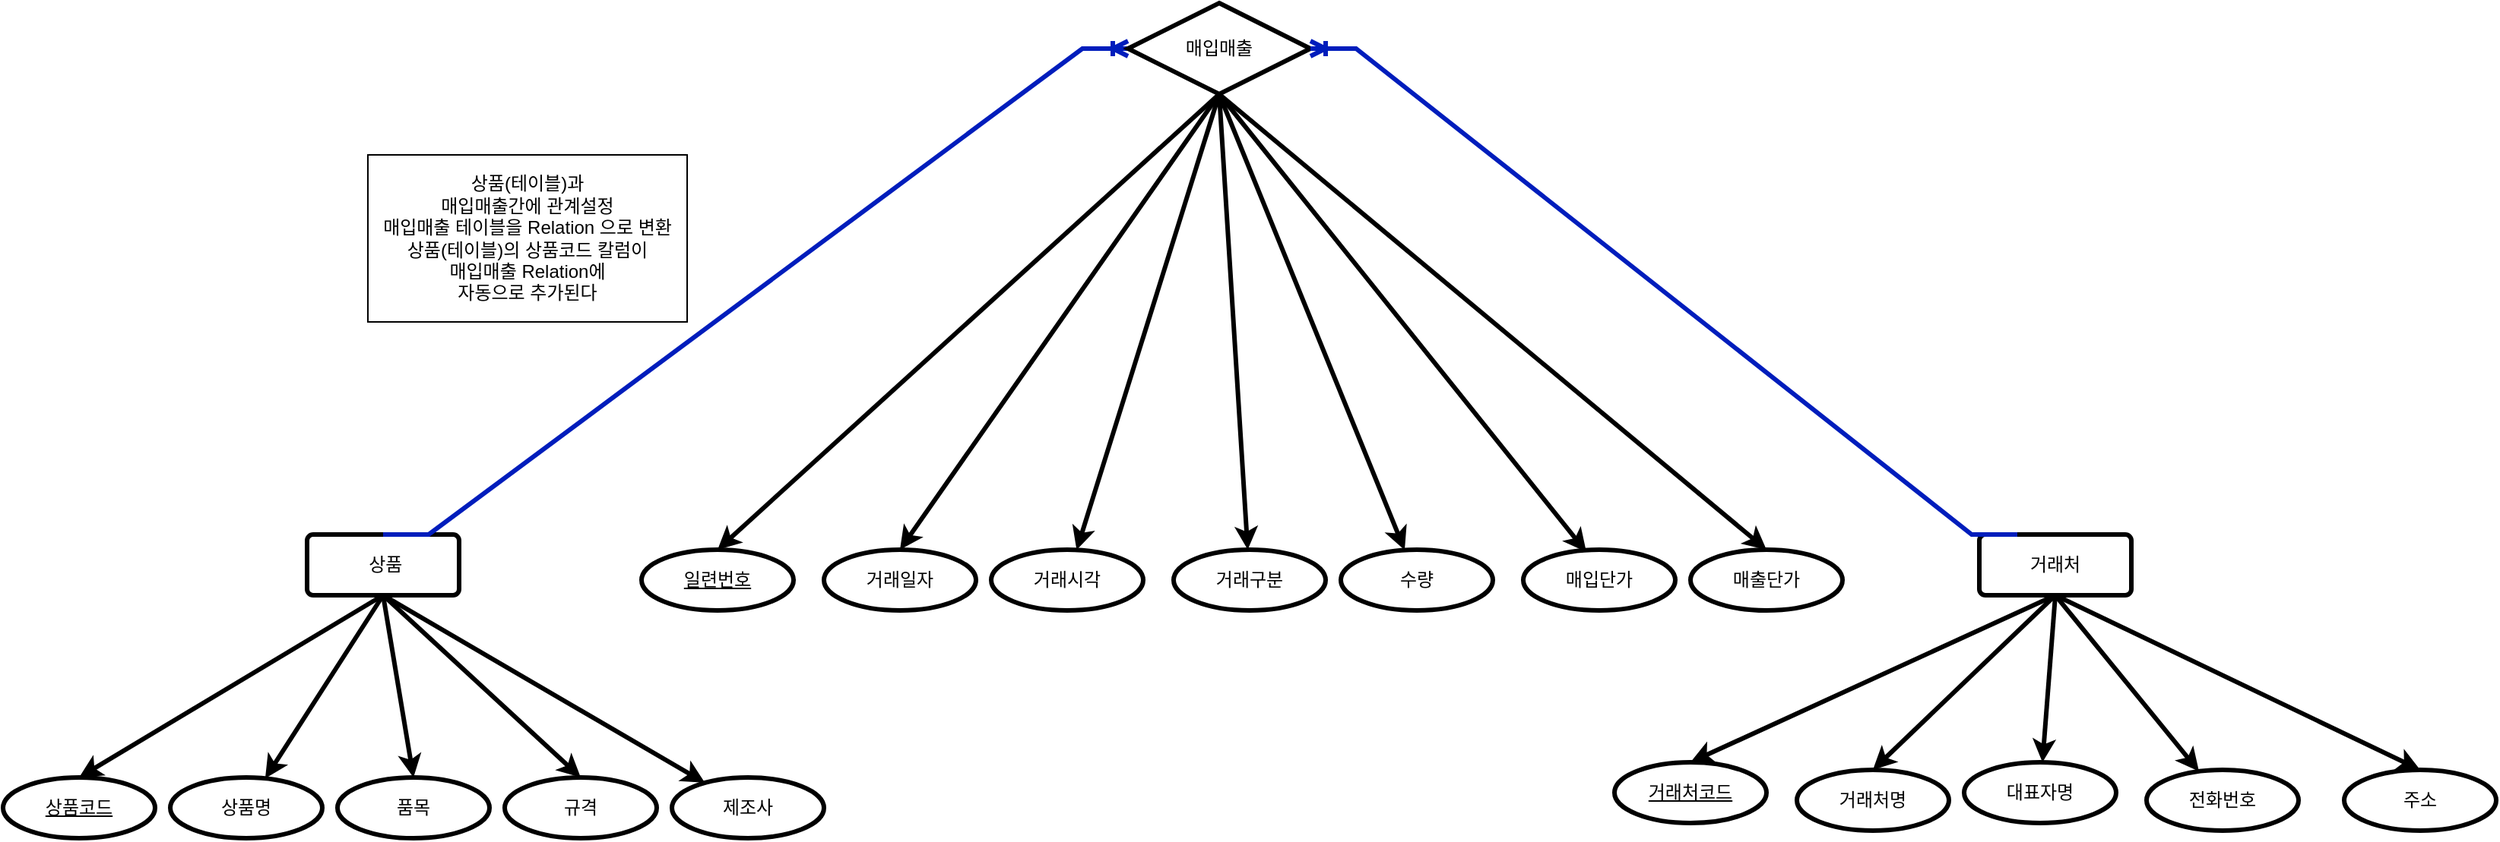 <mxfile version="23.0.2" type="device">
  <diagram name="페이지-1" id="qDPNHNci_CPJ0-Eq26tW">
    <mxGraphModel dx="1567" dy="924" grid="1" gridSize="10" guides="1" tooltips="1" connect="1" arrows="1" fold="1" page="1" pageScale="1" pageWidth="4681" pageHeight="3300" math="0" shadow="0">
      <root>
        <mxCell id="0" />
        <mxCell id="1" parent="0" />
        <mxCell id="2RF4fjs5DgESaFg2jnWp-14" style="rounded=0;orthogonalLoop=1;jettySize=auto;html=1;strokeColor=default;strokeWidth=3;exitX=0.5;exitY=1;exitDx=0;exitDy=0;entryX=0.5;entryY=0;entryDx=0;entryDy=0;" parent="1" source="ybrHy0liEtlAoC53ev80-15" target="2RF4fjs5DgESaFg2jnWp-4" edge="1">
          <mxGeometry relative="1" as="geometry">
            <mxPoint x="1280" y="620" as="sourcePoint" />
          </mxGeometry>
        </mxCell>
        <mxCell id="2RF4fjs5DgESaFg2jnWp-15" style="rounded=0;orthogonalLoop=1;jettySize=auto;html=1;strokeColor=default;strokeWidth=3;exitX=0.5;exitY=1;exitDx=0;exitDy=0;entryX=0.5;entryY=0;entryDx=0;entryDy=0;" parent="1" source="ybrHy0liEtlAoC53ev80-15" target="2RF4fjs5DgESaFg2jnWp-5" edge="1">
          <mxGeometry relative="1" as="geometry">
            <mxPoint x="1280" y="620" as="sourcePoint" />
          </mxGeometry>
        </mxCell>
        <mxCell id="2RF4fjs5DgESaFg2jnWp-16" style="rounded=0;orthogonalLoop=1;jettySize=auto;html=1;exitX=0.5;exitY=1;exitDx=0;exitDy=0;strokeColor=default;strokeWidth=3;" parent="1" source="ybrHy0liEtlAoC53ev80-15" target="2RF4fjs5DgESaFg2jnWp-6" edge="1">
          <mxGeometry relative="1" as="geometry">
            <mxPoint x="1280" y="620" as="sourcePoint" />
          </mxGeometry>
        </mxCell>
        <mxCell id="2RF4fjs5DgESaFg2jnWp-20" style="rounded=0;orthogonalLoop=1;jettySize=auto;html=1;strokeColor=default;strokeWidth=3;entryX=0.5;entryY=0;entryDx=0;entryDy=0;exitX=0.5;exitY=1;exitDx=0;exitDy=0;" parent="1" source="ybrHy0liEtlAoC53ev80-15" target="2RF4fjs5DgESaFg2jnWp-13" edge="1">
          <mxGeometry relative="1" as="geometry">
            <mxPoint x="1190" y="560" as="sourcePoint" />
          </mxGeometry>
        </mxCell>
        <mxCell id="2RF4fjs5DgESaFg2jnWp-21" style="rounded=0;orthogonalLoop=1;jettySize=auto;html=1;strokeColor=default;strokeWidth=3;entryX=0.415;entryY=0.039;entryDx=0;entryDy=0;entryPerimeter=0;exitX=0.5;exitY=1;exitDx=0;exitDy=0;" parent="1" source="ybrHy0liEtlAoC53ev80-15" target="2RF4fjs5DgESaFg2jnWp-12" edge="1">
          <mxGeometry relative="1" as="geometry">
            <mxPoint x="1290" y="570" as="sourcePoint" />
          </mxGeometry>
        </mxCell>
        <mxCell id="2RF4fjs5DgESaFg2jnWp-22" style="rounded=0;orthogonalLoop=1;jettySize=auto;html=1;exitX=0.5;exitY=1;exitDx=0;exitDy=0;strokeColor=default;strokeWidth=3;" parent="1" source="ybrHy0liEtlAoC53ev80-15" target="2RF4fjs5DgESaFg2jnWp-11" edge="1">
          <mxGeometry relative="1" as="geometry">
            <mxPoint x="1280" y="620" as="sourcePoint" />
          </mxGeometry>
        </mxCell>
        <mxCell id="2RF4fjs5DgESaFg2jnWp-23" style="rounded=0;orthogonalLoop=1;jettySize=auto;html=1;strokeColor=default;strokeWidth=3;exitX=0.5;exitY=1;exitDx=0;exitDy=0;" parent="1" source="ybrHy0liEtlAoC53ev80-15" target="2RF4fjs5DgESaFg2jnWp-10" edge="1">
          <mxGeometry relative="1" as="geometry">
            <mxPoint x="1280" y="570" as="sourcePoint" />
          </mxGeometry>
        </mxCell>
        <mxCell id="2RF4fjs5DgESaFg2jnWp-4" value="일련번호" style="ellipse;whiteSpace=wrap;html=1;align=center;fontStyle=4;strokeColor=default;strokeWidth=3;" parent="1" vertex="1">
          <mxGeometry x="880" y="690" width="100" height="40" as="geometry" />
        </mxCell>
        <mxCell id="2RF4fjs5DgESaFg2jnWp-5" value="거래일자" style="ellipse;whiteSpace=wrap;html=1;align=center;strokeColor=default;strokeWidth=3;" parent="1" vertex="1">
          <mxGeometry x="1000" y="690" width="100" height="40" as="geometry" />
        </mxCell>
        <mxCell id="2RF4fjs5DgESaFg2jnWp-6" value="거래시각" style="ellipse;whiteSpace=wrap;html=1;align=center;strokeColor=default;strokeWidth=3;" parent="1" vertex="1">
          <mxGeometry x="1110" y="690" width="100" height="40" as="geometry" />
        </mxCell>
        <mxCell id="2RF4fjs5DgESaFg2jnWp-10" value="거래구분" style="ellipse;whiteSpace=wrap;html=1;align=center;strokeColor=default;strokeWidth=3;" parent="1" vertex="1">
          <mxGeometry x="1230" y="690" width="100" height="40" as="geometry" />
        </mxCell>
        <mxCell id="2RF4fjs5DgESaFg2jnWp-11" value="수량" style="ellipse;whiteSpace=wrap;html=1;align=center;strokeColor=default;strokeWidth=3;" parent="1" vertex="1">
          <mxGeometry x="1340" y="690" width="100" height="40" as="geometry" />
        </mxCell>
        <mxCell id="2RF4fjs5DgESaFg2jnWp-12" value="매입단가" style="ellipse;whiteSpace=wrap;html=1;align=center;strokeColor=default;strokeWidth=3;" parent="1" vertex="1">
          <mxGeometry x="1460" y="690" width="100" height="40" as="geometry" />
        </mxCell>
        <mxCell id="2RF4fjs5DgESaFg2jnWp-13" value="매출단가" style="ellipse;whiteSpace=wrap;html=1;align=center;strokeColor=default;strokeWidth=3;" parent="1" vertex="1">
          <mxGeometry x="1570" y="690" width="100" height="40" as="geometry" />
        </mxCell>
        <mxCell id="ybrHy0liEtlAoC53ev80-9" style="rounded=0;orthogonalLoop=1;jettySize=auto;html=1;entryX=0.5;entryY=0;entryDx=0;entryDy=0;strokeWidth=3;exitX=0.5;exitY=1;exitDx=0;exitDy=0;" edge="1" parent="1" source="ybrHy0liEtlAoC53ev80-2" target="ybrHy0liEtlAoC53ev80-3">
          <mxGeometry relative="1" as="geometry">
            <mxPoint x="730" y="790" as="sourcePoint" />
          </mxGeometry>
        </mxCell>
        <mxCell id="ybrHy0liEtlAoC53ev80-10" style="rounded=0;orthogonalLoop=1;jettySize=auto;html=1;exitX=0.5;exitY=1;exitDx=0;exitDy=0;strokeWidth=3;" edge="1" parent="1" source="ybrHy0liEtlAoC53ev80-2" target="ybrHy0liEtlAoC53ev80-4">
          <mxGeometry relative="1" as="geometry" />
        </mxCell>
        <mxCell id="ybrHy0liEtlAoC53ev80-11" style="rounded=0;orthogonalLoop=1;jettySize=auto;html=1;exitX=0.5;exitY=1;exitDx=0;exitDy=0;entryX=0.5;entryY=0;entryDx=0;entryDy=0;strokeWidth=3;" edge="1" parent="1" source="ybrHy0liEtlAoC53ev80-2" target="ybrHy0liEtlAoC53ev80-5">
          <mxGeometry relative="1" as="geometry" />
        </mxCell>
        <mxCell id="ybrHy0liEtlAoC53ev80-12" style="rounded=0;orthogonalLoop=1;jettySize=auto;html=1;strokeWidth=3;exitX=0.5;exitY=1;exitDx=0;exitDy=0;entryX=0.5;entryY=0;entryDx=0;entryDy=0;" edge="1" parent="1" source="ybrHy0liEtlAoC53ev80-2" target="ybrHy0liEtlAoC53ev80-6">
          <mxGeometry relative="1" as="geometry">
            <mxPoint x="730" y="790" as="sourcePoint" />
          </mxGeometry>
        </mxCell>
        <mxCell id="ybrHy0liEtlAoC53ev80-13" style="rounded=0;orthogonalLoop=1;jettySize=auto;html=1;exitX=0.5;exitY=1;exitDx=0;exitDy=0;strokeWidth=3;" edge="1" parent="1" source="ybrHy0liEtlAoC53ev80-2" target="ybrHy0liEtlAoC53ev80-7">
          <mxGeometry relative="1" as="geometry" />
        </mxCell>
        <mxCell id="ybrHy0liEtlAoC53ev80-2" value="&amp;nbsp;상품" style="rounded=1;arcSize=10;whiteSpace=wrap;html=1;align=center;strokeWidth=3;" vertex="1" parent="1">
          <mxGeometry x="660" y="680" width="100" height="40" as="geometry" />
        </mxCell>
        <mxCell id="ybrHy0liEtlAoC53ev80-3" value="상품코드" style="ellipse;whiteSpace=wrap;html=1;align=center;fontStyle=4;strokeWidth=3;" vertex="1" parent="1">
          <mxGeometry x="460" y="840" width="100" height="40" as="geometry" />
        </mxCell>
        <mxCell id="ybrHy0liEtlAoC53ev80-4" value="상품명" style="ellipse;whiteSpace=wrap;html=1;align=center;strokeWidth=3;" vertex="1" parent="1">
          <mxGeometry x="570" y="840" width="100" height="40" as="geometry" />
        </mxCell>
        <mxCell id="ybrHy0liEtlAoC53ev80-5" value="품목" style="ellipse;whiteSpace=wrap;html=1;align=center;strokeWidth=3;" vertex="1" parent="1">
          <mxGeometry x="680" y="840" width="100" height="40" as="geometry" />
        </mxCell>
        <mxCell id="ybrHy0liEtlAoC53ev80-6" value="규격" style="ellipse;whiteSpace=wrap;html=1;align=center;strokeWidth=3;" vertex="1" parent="1">
          <mxGeometry x="790" y="840" width="100" height="40" as="geometry" />
        </mxCell>
        <mxCell id="ybrHy0liEtlAoC53ev80-7" value="제조사" style="ellipse;whiteSpace=wrap;html=1;align=center;strokeWidth=3;" vertex="1" parent="1">
          <mxGeometry x="900" y="840" width="100" height="40" as="geometry" />
        </mxCell>
        <mxCell id="ybrHy0liEtlAoC53ev80-14" value="" style="edgeStyle=entityRelationEdgeStyle;fontSize=12;html=1;endArrow=ERoneToMany;rounded=0;exitX=0.5;exitY=0;exitDx=0;exitDy=0;entryX=0;entryY=0.5;entryDx=0;entryDy=0;strokeWidth=3;fillColor=#0050ef;strokeColor=#001DBC;" edge="1" parent="1" source="ybrHy0liEtlAoC53ev80-2" target="ybrHy0liEtlAoC53ev80-15">
          <mxGeometry width="100" height="100" relative="1" as="geometry">
            <mxPoint x="970" y="840" as="sourcePoint" />
            <mxPoint x="1230" y="590" as="targetPoint" />
            <Array as="points">
              <mxPoint x="660" y="870" />
            </Array>
          </mxGeometry>
        </mxCell>
        <mxCell id="ybrHy0liEtlAoC53ev80-15" value="매입매출" style="shape=rhombus;perimeter=rhombusPerimeter;whiteSpace=wrap;html=1;align=center;strokeWidth=3;" vertex="1" parent="1">
          <mxGeometry x="1200" y="330" width="120" height="60" as="geometry" />
        </mxCell>
        <mxCell id="ybrHy0liEtlAoC53ev80-16" value="상품(테이블)과&lt;br&gt;매입매출간에 관계설정&lt;br&gt;매입매출 테이블을 Relation 으로 변환&lt;br&gt;상품(테이블)의 상품코드 칼럼이&lt;br&gt;매입매출 Relation에 &lt;br&gt;자동으로 추가된다" style="whiteSpace=wrap;html=1;" vertex="1" parent="1">
          <mxGeometry x="700" y="430" width="210" height="110" as="geometry" />
        </mxCell>
        <mxCell id="ybrHy0liEtlAoC53ev80-25" style="rounded=0;orthogonalLoop=1;jettySize=auto;html=1;entryX=0.5;entryY=0;entryDx=0;entryDy=0;exitX=0.5;exitY=1;exitDx=0;exitDy=0;strokeWidth=3;" edge="1" parent="1" source="ybrHy0liEtlAoC53ev80-17" target="ybrHy0liEtlAoC53ev80-19">
          <mxGeometry relative="1" as="geometry" />
        </mxCell>
        <mxCell id="ybrHy0liEtlAoC53ev80-26" style="rounded=0;orthogonalLoop=1;jettySize=auto;html=1;exitX=0.5;exitY=1;exitDx=0;exitDy=0;entryX=0.5;entryY=0;entryDx=0;entryDy=0;strokeWidth=3;" edge="1" parent="1" source="ybrHy0liEtlAoC53ev80-17" target="ybrHy0liEtlAoC53ev80-20">
          <mxGeometry relative="1" as="geometry" />
        </mxCell>
        <mxCell id="ybrHy0liEtlAoC53ev80-27" style="rounded=0;orthogonalLoop=1;jettySize=auto;html=1;exitX=0.5;exitY=1;exitDx=0;exitDy=0;strokeWidth=3;" edge="1" parent="1" source="ybrHy0liEtlAoC53ev80-17" target="ybrHy0liEtlAoC53ev80-21">
          <mxGeometry relative="1" as="geometry" />
        </mxCell>
        <mxCell id="ybrHy0liEtlAoC53ev80-28" style="rounded=0;orthogonalLoop=1;jettySize=auto;html=1;exitX=0.5;exitY=1;exitDx=0;exitDy=0;strokeWidth=3;" edge="1" parent="1" source="ybrHy0liEtlAoC53ev80-17" target="ybrHy0liEtlAoC53ev80-22">
          <mxGeometry relative="1" as="geometry">
            <mxPoint x="1740" y="710" as="sourcePoint" />
          </mxGeometry>
        </mxCell>
        <mxCell id="ybrHy0liEtlAoC53ev80-29" style="rounded=0;orthogonalLoop=1;jettySize=auto;html=1;exitX=0.5;exitY=1;exitDx=0;exitDy=0;strokeWidth=3;entryX=0.5;entryY=0;entryDx=0;entryDy=0;" edge="1" parent="1" source="ybrHy0liEtlAoC53ev80-17" target="ybrHy0liEtlAoC53ev80-23">
          <mxGeometry relative="1" as="geometry">
            <mxPoint x="1974.765" y="832.734" as="targetPoint" />
          </mxGeometry>
        </mxCell>
        <mxCell id="ybrHy0liEtlAoC53ev80-17" value="거래처" style="rounded=1;arcSize=10;whiteSpace=wrap;html=1;align=center;strokeWidth=3;" vertex="1" parent="1">
          <mxGeometry x="1760" y="680" width="100" height="40" as="geometry" />
        </mxCell>
        <mxCell id="ybrHy0liEtlAoC53ev80-19" value="거래처코드" style="ellipse;whiteSpace=wrap;html=1;align=center;fontStyle=4;strokeWidth=3;" vertex="1" parent="1">
          <mxGeometry x="1520" y="830" width="100" height="40" as="geometry" />
        </mxCell>
        <mxCell id="ybrHy0liEtlAoC53ev80-20" value="거래처명" style="ellipse;whiteSpace=wrap;html=1;align=center;strokeWidth=3;" vertex="1" parent="1">
          <mxGeometry x="1640" y="835" width="100" height="40" as="geometry" />
        </mxCell>
        <mxCell id="ybrHy0liEtlAoC53ev80-21" value="대표자명" style="ellipse;whiteSpace=wrap;html=1;align=center;strokeWidth=3;" vertex="1" parent="1">
          <mxGeometry x="1750" y="830" width="100" height="40" as="geometry" />
        </mxCell>
        <mxCell id="ybrHy0liEtlAoC53ev80-22" value="전화번호" style="ellipse;whiteSpace=wrap;html=1;align=center;strokeWidth=3;" vertex="1" parent="1">
          <mxGeometry x="1870" y="835" width="100" height="40" as="geometry" />
        </mxCell>
        <mxCell id="ybrHy0liEtlAoC53ev80-23" value="주소" style="ellipse;whiteSpace=wrap;html=1;align=center;strokeWidth=3;" vertex="1" parent="1">
          <mxGeometry x="2000" y="835" width="100" height="40" as="geometry" />
        </mxCell>
        <mxCell id="ybrHy0liEtlAoC53ev80-30" value="" style="edgeStyle=entityRelationEdgeStyle;fontSize=12;html=1;endArrow=ERoneToMany;rounded=0;exitX=0.25;exitY=0;exitDx=0;exitDy=0;entryX=1;entryY=0.5;entryDx=0;entryDy=0;strokeWidth=3;fillColor=#0050ef;strokeColor=#001DBC;" edge="1" parent="1" source="ybrHy0liEtlAoC53ev80-17" target="ybrHy0liEtlAoC53ev80-15">
          <mxGeometry width="100" height="100" relative="1" as="geometry">
            <mxPoint x="1630" y="650" as="sourcePoint" />
            <mxPoint x="2290" y="490" as="targetPoint" />
            <Array as="points">
              <mxPoint x="3310" y="580" />
              <mxPoint x="1690" y="810" />
            </Array>
          </mxGeometry>
        </mxCell>
      </root>
    </mxGraphModel>
  </diagram>
</mxfile>
